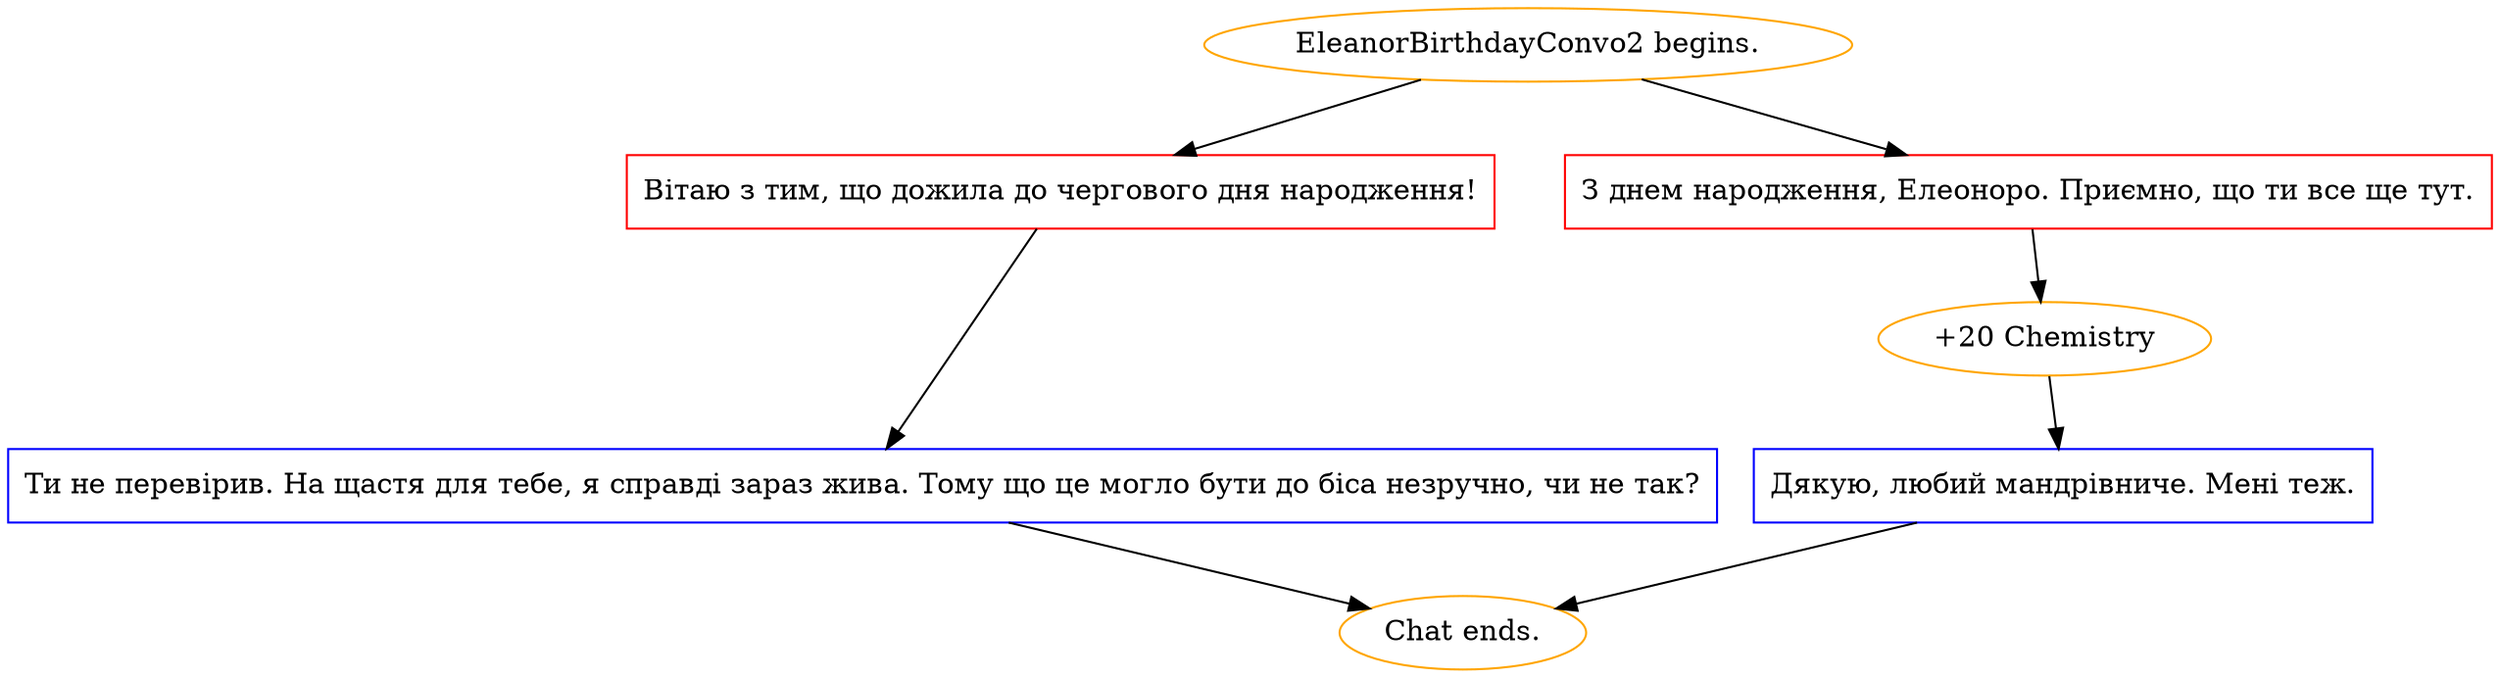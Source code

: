 digraph {
	"EleanorBirthdayConvo2 begins." [color=orange];
		"EleanorBirthdayConvo2 begins." -> j1951064123;
		"EleanorBirthdayConvo2 begins." -> j9767235;
	j1951064123 [label="Вітаю з тим, що дожила до чергового дня народження!",shape=box,color=red];
		j1951064123 -> j2170687199;
	j9767235 [label="З днем народження, Елеоноро. Приємно, що ти все ще тут.",shape=box,color=red];
		j9767235 -> j3266589126;
	j2170687199 [label="Ти не перевірив. На щастя для тебе, я справді зараз жива. Тому що це могло бути до біса незручно, чи не так?",shape=box,color=blue];
		j2170687199 -> "Chat ends.";
	j3266589126 [label="+20 Chemistry",color=orange];
		j3266589126 -> j1555029270;
	"Chat ends." [color=orange];
	j1555029270 [label="Дякую, любий мандрівниче. Мені теж.",shape=box,color=blue];
		j1555029270 -> "Chat ends.";
}